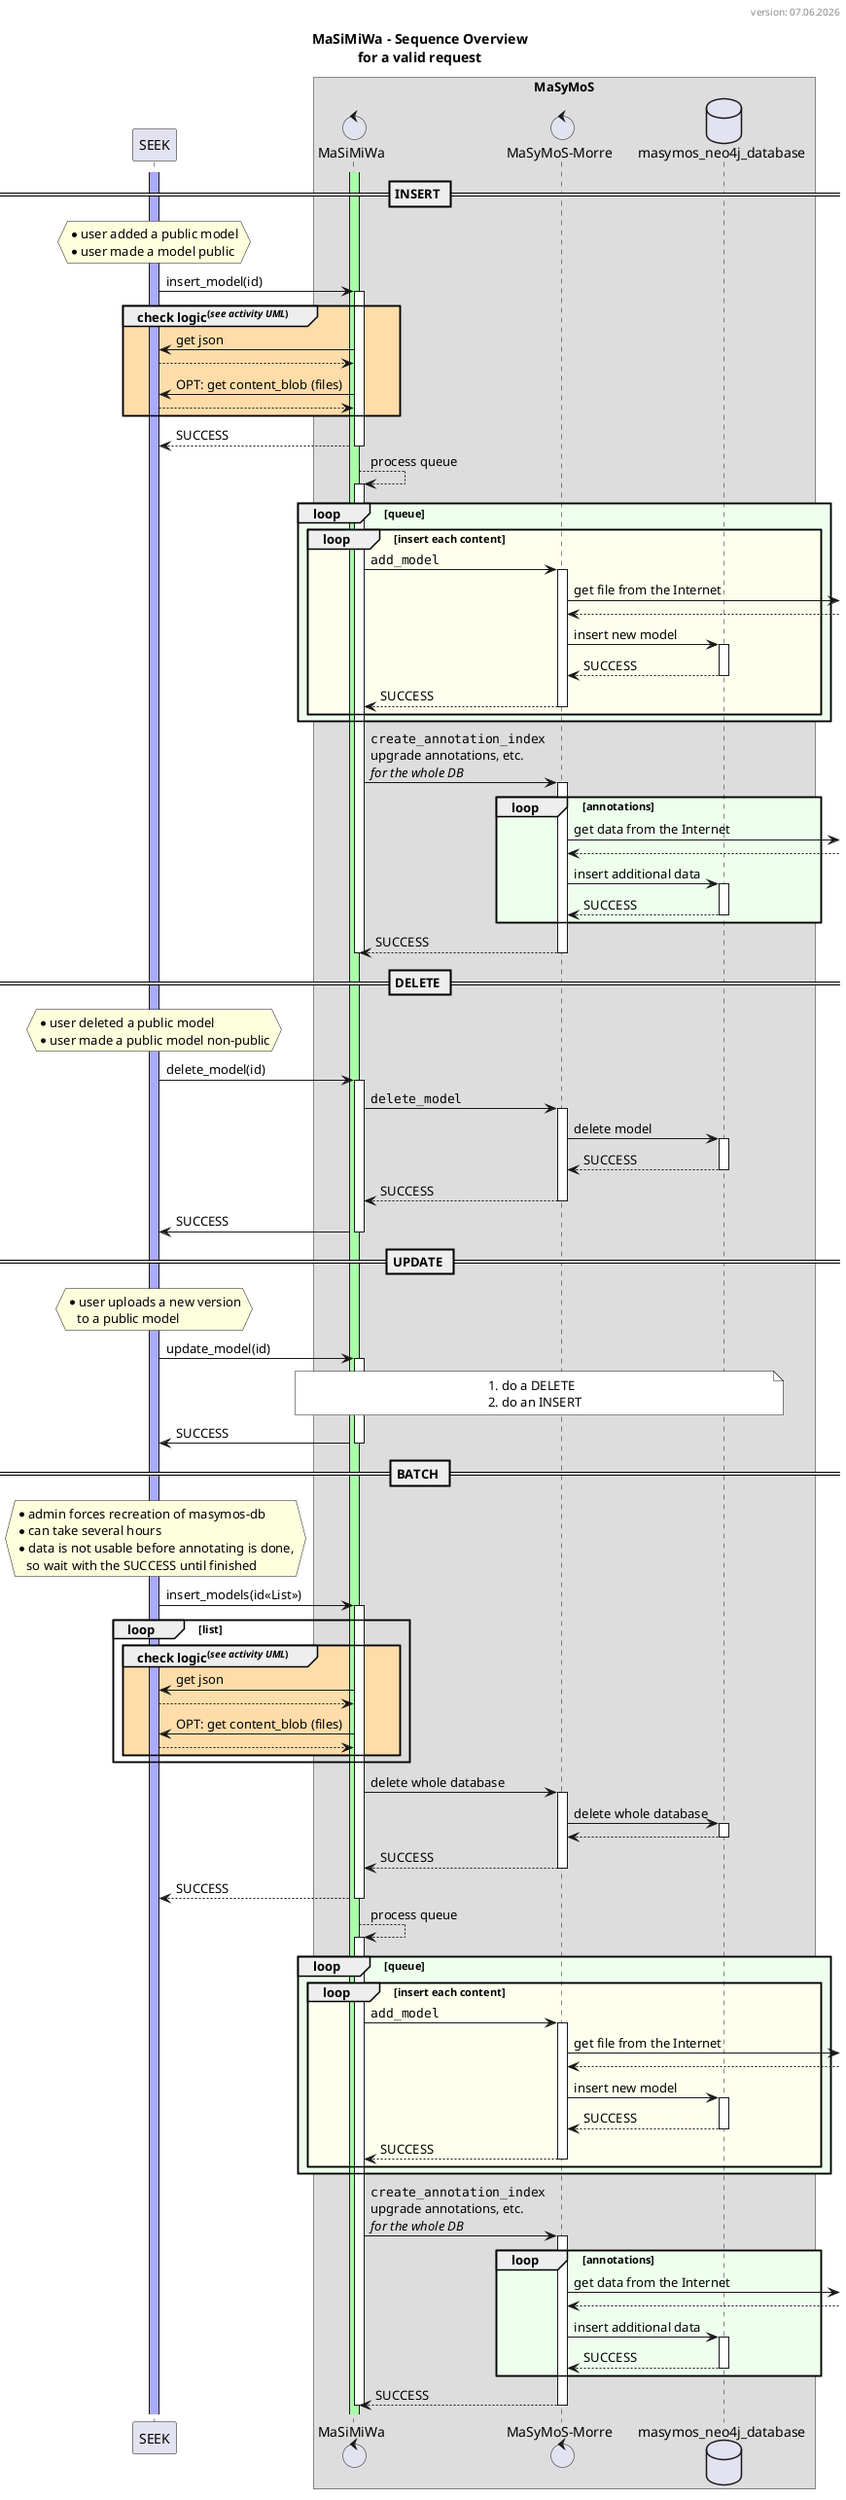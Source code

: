 @startuml

title MaSiMiWa - Sequence Overview\nfor a valid request
header version: %date("dd.MM.yyyy")
'header version: 23.11.2018

skinparam defaultFontName Helvetica
skinparam shadowing false


!definelong check_logic()
group #fda check logic<sup>(//see activity UML//)</sup>

seek            <-      miwa            : get json
seek            -->     miwa

seek            <-      miwa            : OPT: get content_blob (files)
seek            -->     miwa

end
!enddefinelong

!definelong process_queue()
miwa            -->     miwa            : process queue

    activate miwa

    loop #efe queue
    
    loop #ffe insert each content

    miwa            ->      morre           : ""add_model""
        activate morre
        
        morre           ->]                     : get file from the Internet
        morre           <--]

        morre           ->      db              : insert new model
            activate db
        morre           <--     db              : SUCCESS
            deactivate db
        
    miwa            <--     morre           : SUCCESS
        deactivate morre
    
    end
    end

    miwa            ->      morre           : ""create_annotation_index""\nupgrade annotations, etc.\n//for the whole DB//
        activate morre

        loop #efe annotations

        morre           ->]                     : get data from the Internet
        morre           <--]

        morre           ->      db              : insert additional data
            activate db
        morre           <--     db              : SUCCESS
            deactivate db
        
        end
    
    miwa            <--     morre           : SUCCESS
        deactivate morre 

    deactivate miwa
!enddefinelong







participant "SEEK" as seek
box "MaSyMoS"
    control "MaSiMiWa" as miwa
    control "MaSyMoS-Morre" as morre
    database "masymos_neo4j_database" as db


activate seek #aaf
    activate miwa #afa

== INSERT ==

hnote over seek
    * user added a public model
    * user made a model public
end note

seek            ->      miwa            : insert_model(id)
    activate miwa

check_logic()

seek            <--     miwa            : SUCCESS
    deactivate miwa

process_queue()







== DELETE ==

hnote over seek
    * user deleted a public model
    * user made a public model non-public
end note

seek            ->      miwa            : delete_model(id)
    activate miwa
    
    miwa            ->      morre           : ""delete_model""
        activate morre
    
        morre           ->      db              : delete model
            activate db
        morre           <--     db              : SUCCESS
            deactivate db

    miwa            <--     morre           : SUCCESS
        deactivate morre 

seek            <-      miwa            : SUCCESS
    deactivate miwa 






== UPDATE ==

hnote over seek
    * user uploads a new version
       to a public model
end note

seek            ->      miwa            : update_model(id)
    activate miwa

    note over miwa,db #fff
        # do a DELETE
        # do an INSERT
    end note

seek            <-      miwa            : SUCCESS
    deactivate miwa 




== BATCH ==

hnote over seek
    * admin forces recreation of masymos-db
    * can take several hours
    * data is not usable before annotating is done,
       so wait with the SUCCESS until finished
end note


seek            ->      miwa            : insert_models(id<<List>>)
activate miwa

loop list
check_logic()
end

miwa            ->      morre           : delete whole database
    activate morre
    morre           ->      db              : delete whole database
        activate db
    morre           <--     db
        deactivate db
miwa            <--     morre           : SUCCESS
    deactivate morre

seek            <--     miwa            : SUCCESS
deactivate miwa

process_queue()





@enduml
